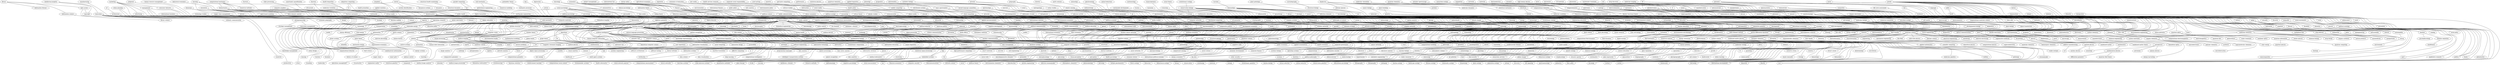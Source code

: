 graph{
"library"--"information literacy" [weight=0.014705882352941176];
"library"--"open access" [weight=0.02];
"library"--"information science" [weight=0.0029069767441860465];
"open access"--"copyright" [weight=0.02631578947368421];
"open access"--"scholarly communication" [weight=0.00819672131147541];
"information science"--"library science" [weight=0.01282051282051282];
"intellectual property"--"copyright" [weight=0.014705882352941176];
"intellectual property"--"innovation" [weight=0.019230769230769232];
"innovation"--"entrepreneurship" [weight=0.0018796992481203006];
"innovation"--"design" [weight=0.011627906976744186];
"innovation"--"economic geography" [weight=0.017241379310344827];
"innovation"--"knowledge management" [weight=0.014285714285714285];
"innovation"--"creativity" [weight=0.007352941176470588];
"innovation"--"productivity" [weight=0.03333333333333333];
"innovation"--"strategy" [weight=0.004098360655737705];
"innovation"--"technology" [weight=0.006329113924050633];
"simulation"--"agent-based modeling" [weight=0.02];
"simulation"--"optimization" [weight=0.005813953488372093];
"simulation"--"modeling" [weight=0.0014792899408284023];
"computational mechanics"--"fracture mechanics" [weight=0.010638297872340425];
"computational mechanics"--"biomechanics" [weight=0.013157894736842105];
"computational mechanics"--"solid mechanics" [weight=0.008771929824561403];
"computational mechanics"--"numerical methods" [weight=0.017857142857142856];
"fracture mechanics"--"composite materials" [weight=0.018518518518518517];
"fracture mechanics"--"fatigue" [weight=0.014705882352941176];
"biomechanics"--"sports science" [weight=0.027777777777777776];
"biomechanics"--"ergonomics" [weight=0.011111111111111112];
"biomechanics"--"mechanobiology" [weight=0.00980392156862745];
"biomechanics"--"finite element analysis" [weight=0.015625];
"biomechanics"--"rehabilitation" [weight=0.009615384615384616];
"biomechanics"--"robotics" [weight=0.00684931506849315];
"solid mechanics"--"nanomechanics" [weight=0.029411764705882353];
"performance"--"distributed systems" [weight=0.05];
"distributed systems"--"computer networks" [weight=0.0056179775280898875];
"distributed systems"--"networks" [weight=0.0037593984962406013];
"distributed systems"--"cloud computing" [weight=0.0019305019305019305];
"distributed systems"--"operating systems" [weight=0.004629629629629629];
"asset pricing"--"corporate finance" [weight=0.01020408163265306];
"political ecology"--"political economy" [weight=0.02631578947368421];
"biophysics"--"proteins" [weight=0.021739130434782608];
"biophysics"--"physical chemistry" [weight=0.007692307692307693];
"biophysics"--"biochemistry" [weight=0.001937984496124031];
"biophysics"--"molecular dynamics" [weight=0.010416666666666666];
"biophysics"--"polymer physics" [weight=0.014285714285714285];
"biophysics"--"statistical mechanics" [weight=0.014285714285714285];
"biophysics"--"soft matter" [weight=0.007142857142857143];
"social psychology"--"quantitative methods" [weight=0.045454545454545456];
"social psychology"--"psychology" [weight=0.011627906976744186];
"social psychology"--"social neuroscience" [weight=0.014285714285714285];
"social psychology"--"social cognition" [weight=0.01];
"social psychology"--"political psychology" [weight=0.011111111111111112];
"social psychology"--"health psychology" [weight=0.013888888888888888];
"social psychology"--"personality" [weight=0.016129032258064516];
"wastewater treatment"--"environmental engineering" [weight=0.010869565217391304];
"wastewater treatment"--"water" [weight=0.007142857142857143];
"control"--"system identification" [weight=0.013513513513513514];
"control"--"dynamics" [weight=0.004];
"control"--"robotics" [weight=0.0013774104683195593];
"control"--"dynamical systems" [weight=0.007575757575757576];
"optoelectronics"--"photonics" [weight=0.005376344086021506];
"optoelectronics"--"semiconductor devices" [weight=0.025];
"optoelectronics"--"devices" [weight=0.03571428571428571];
"environmental"--"resource economics" [weight=0.007142857142857143];
"resource economics"--"environmental economics" [weight=0.01282051282051282];
"psychology"--"cognitive neuroscience" [weight=0.005];
"psychology"--"neuroscience" [weight=0.00205761316872428];
"psychology"--"education" [weight=0.007042253521126761];
"social cognition"--"developmental psychology" [weight=0.022727272727272728];
"political psychology"--"public opinion" [weight=0.009433962264150943];
"personality"--"assessment" [weight=0.02631578947368421];
"quantum chemistry"--"density functional theory" [weight=0.019230769230769232];
"quantum chemistry"--"computational chemistry" [weight=0.006944444444444444];
"density functional theory"--"computational materials science" [weight=0.023809523809523808];
"computational chemistry"--"physical chemistry" [weight=0.007936507936507936];
"computational chemistry"--"theoretical chemistry" [weight=0.004464285714285714];
"computational chemistry"--"molecular modeling" [weight=0.008928571428571428];
"evolutionary ecology"--"conservation biology" [weight=0.013157894736842105];
"conservation biology"--"ecology" [weight=0.0010416666666666667];
"conservation biology"--"disease ecology" [weight=0.013888888888888888];
"conservation biology"--"community ecology" [weight=0.007462686567164179];
"conservation biology"--"herpetology" [weight=0.006944444444444444];
"conservation biology"--"plant ecology" [weight=0.013513513513513514];
"conservation biology"--"population ecology" [weight=0.00847457627118644];
"conservation biology"--"marine ecology" [weight=0.007936507936507936];
"conservation biology"--"landscape ecology" [weight=0.0056179775280898875];
"autism"--"neuroscience" [weight=0.010869565217391304];
"neuroscience"--"ophthalmology" [weight=0.029411764705882353];
"neuroscience"--"sleep" [weight=0.00980392156862745];
"neuroscience"--"physiology" [weight=0.0058823529411764705];
"neuroscience"--"electrophysiology" [weight=0.006944444444444444];
"neuroscience"--"gene therapy" [weight=0.020833333333333332];
"neuroscience"--"neurology" [weight=0.004629629629629629];
"neuroscience"--"epilepsy" [weight=0.007352941176470588];
"neuroscience"--"psychiatry" [weight=0.0037313432835820895];
"neuroscience"--"neurodegenerative diseases" [weight=0.011363636363636364];
"neuroscience"--"parkinson s disease" [weight=0.013888888888888888];
"neuroscience"--"plasticity" [weight=0.025];
"neuroscience"--"neurophysiology" [weight=0.007692307692307693];
"neuroscience"--"machine learning" [weight=0.0035211267605633804];
"neuroscience"--"vision" [weight=0.006097560975609756];
"neuroscience"--"cognition" [weight=0.006493506493506494];
"neuroscience"--"neurosurgery" [weight=0.007462686567164179];
"neuroscience"--"neurobiology" [weight=0.008771929824561403];
"neuroscience"--"fmri" [weight=0.0078125];
"neuroscience"--"stress" [weight=0.013888888888888888];
"neuroscience"--"pharmacology" [weight=0.0037313432835820895];
"neuroscience"--"addiction" [weight=0.007692307692307693];
"neuroscience"--"motor control" [weight=0.007042253521126761];
"neuroscience"--"ion channels" [weight=0.011904761904761904];
"neuroscience"--"alzheimer s disease" [weight=0.008064516129032258];
"neuroscience"--"neurodegeneration" [weight=0.008620689655172414];
"neuroscience"--"neuroimaging" [weight=0.0034965034965034965];
"neuroscience"--"pain" [weight=0.007246376811594203];
"neuroscience"--"biomedical engineering" [weight=0.006944444444444444];
"aerosols"--"atmospheric chemistry" [weight=0.012195121951219513];
"aerosols"--"cloud" [weight=0.015151515151515152];
"cloud"--"climate" [weight=0.018518518518518517];
"computer graphics"--"visualization" [weight=0.004901960784313725];
"computer graphics"--"virtual reality" [weight=0.006329113924050633];
"computer graphics"--"computer vision" [weight=0.001358695652173913];
"molecular evolution"--"bioinformatics" [weight=0.006172839506172839];
"bioinformatics"--"biostatistics" [weight=0.003472222222222222];
"bioinformatics"--"comparative genomics" [weight=0.0078125];
"bioinformatics"--"statistical genetics" [weight=0.00847457627118644];
"bioinformatics"--"systems biology" [weight=0.0013812154696132596];
"bioinformatics"--"metagenomics" [weight=0.004545454545454545];
"bioinformatics"--"genomics" [weight=0.0006188118811881188];
"bioinformatics"--"machine learning" [weight=0.0008130081300813008];
"bioinformatics"--"computational biology" [weight=0.0005543237250554324];
"bioinformatics"--"proteomics" [weight=0.004273504273504274];
"bioinformatics"--"cancer genomics" [weight=0.007042253521126761];
"bioinformatics"--"protein structure" [weight=0.025];
"sedimentology"--"geology" [weight=0.007142857142857143];
"pragmatics"--"semantics" [weight=0.00510204081632653];
"ecotoxicology"--"ecology" [weight=0.014285714285714285];
"ecology"--"botany" [weight=0.011363636363636364];
"ecology"--"environmental science" [weight=0.008771929824561403];
"ecology"--"biodiversity" [weight=0.0033333333333333335];
"ecology"--"conservation" [weight=0.0020833333333333333];
"ecology"--"biology" [weight=0.005263157894736842];
"ecology"--"ecosystem services" [weight=0.015625];
"ecology"--"ornithology" [weight=0.005376344086021506];
"ecology"--"global change" [weight=0.011111111111111112];
"ecology"--"limnology" [weight=0.013513513513513514];
"ecology"--"evolutionary biology" [weight=0.003125];
"ecology"--"behaviour" [weight=0.011363636363636364];
"ecology"--"ecophysiology" [weight=0.013157894736842105];
"ecology"--"entomology" [weight=0.0043859649122807015];
"ecology"--"zoology" [weight=0.007462686567164179];
"ecology"--"invasive species" [weight=0.012195121951219513];
"ecology"--"marine biology" [weight=0.004761904761904762];
"ecology"--"evolution" [weight=0.0008130081300813008];
"ecology"--"fisheries" [weight=0.007352941176470588];
"ecology"--"biogeography" [weight=0.004545454545454545];
"ecology"--"climate change" [weight=0.003703703703703704];
"archaeology"--"anthropology" [weight=0.005494505494505495];
"applied statistics"--"machine learning" [weight=0.020833333333333332];
"machine learning"--"ai" [weight=0.01020408163265306];
"machine learning"--"data visualization" [weight=0.016666666666666666];
"machine learning"--"biomedical informatics" [weight=0.008620689655172414];
"machine learning"--"digital signal processing" [weight=0.014705882352941176];
"machine learning"--"algorithms" [weight=0.004];
"machine learning"--"text mining" [weight=0.004310344827586207];
"machine learning"--"medical image analysis" [weight=0.0043859649122807015];
"machine learning"--"affective computing" [weight=0.010638297872340425];
"machine learning"--"healthcare" [weight=0.027777777777777776];
"machine learning"--"medical image processing" [weight=0.013888888888888888];
"machine learning"--"network analysis" [weight=0.027777777777777776];
"machine learning"--"computer vision" [weight=0.00022831050228310502];
"machine learning"--"data science" [weight=0.002551020408163265];
"machine learning"--"recommender systems" [weight=0.004672897196261682];
"machine learning"--"statistics" [weight=0.0012987012987012987];
"machine learning"--"reinforcement learning" [weight=0.004273504273504274];
"machine learning"--"optimization" [weight=0.001388888888888889];
"machine learning"--"speech" [weight=0.011904761904761904];
"machine learning"--"speech recognition" [weight=0.00625];
"machine learning"--"computational neuroscience" [weight=0.003676470588235294];
"machine learning"--"statistical signal processing" [weight=0.008064516129032258];
"machine learning"--"big data" [weight=0.0022522522522522522];
"machine learning"--"data analysis" [weight=0.007575757575757576];
"machine learning"--"deep learning" [weight=0.001440922190201729];
"machine learning"--"pattern recognition" [weight=0.0007062146892655367];
"machine learning"--"crowdsourcing" [weight=0.016129032258064516];
"machine learning"--"speech processing" [weight=0.01020408163265306];
"machine learning"--"computational intelligence" [weight=0.00684931506849315];
"machine learning"--"bayesian statistics" [weight=0.006756756756756757];
"machine learning"--"time series analysis" [weight=0.016129032258064516];
"machine learning"--"signal processing" [weight=0.001037344398340249];
"machine learning"--"intelligent transportation systems" [weight=0.021739130434782608];
"machine learning"--"computational social science" [weight=0.010416666666666666];
"machine learning"--"nlp" [weight=0.00684931506849315];
"machine learning"--"information retrieval" [weight=0.0017985611510791368];
"machine learning"--"data analytics" [weight=0.01020408163265306];
"machine learning"--"data mining" [weight=0.0003952569169960474];
"machine learning"--"natural language processing" [weight=0.000708215297450425];
"machine learning"--"neural networks" [weight=0.0029069767441860465];
"machine learning"--"artificial intelligence" [weight=0.0003056234718826406];
"epistemology"--"metaphysics" [weight=0.008771929824561403];
"epistemology"--"philosophy of mind" [weight=0.00980392156862745];
"metaphysics"--"philosophy of science" [weight=0.012195121951219513];
"philosophy of mind"--"cognitive science" [weight=0.011111111111111112];
"vaccines"--"immunology" [weight=0.00625];
"immunology"--"cancer" [weight=0.0030864197530864196];
"immunology"--"pathology" [weight=0.017241379310344827];
"immunology"--"inflammation" [weight=0.006024096385542169];
"immunology"--"gastroenterology" [weight=0.027777777777777776];
"immunology"--"infectious diseases" [weight=0.0036496350364963502];
"immunology"--"virology" [weight=0.0022123893805309734];
"immunology"--"parasitology" [weight=0.008620689655172414];
"immunology"--"microbiology" [weight=0.0020491803278688526];
"immunology"--"oncology" [weight=0.008333333333333333];
"immunology"--"allergy" [weight=0.006944444444444444];
"trauma"--"surgery" [weight=0.023809523809523808];
"public policy"--"public administration" [weight=0.0058823529411764705];
"public policy"--"political science" [weight=0.009259259259259259];
"public administration"--"governance" [weight=0.021739130434782608];
"political science"--"comparative politics" [weight=0.00684931506849315];
"political science"--"international relations" [weight=0.004347826086956522];
"artificial intelligence"--"computer science" [weight=0.003289473684210526];
"artificial intelligence"--"multi-agent systems" [weight=0.0033333333333333335];
"artificial intelligence"--"semantic web" [weight=0.0037593984962406013];
"artificial intelligence"--"cognitive science" [weight=0.003424657534246575];
"artificial intelligence"--"human-computer interaction" [weight=0.0078125];
"artificial intelligence"--"planning" [weight=0.007462686567164179];
"artificial intelligence"--"evolutionary computation" [weight=0.004132231404958678];
"artificial intelligence"--"logic" [weight=0.007936507936507936];
"artificial intelligence"--"games" [weight=0.016666666666666666];
"artificial intelligence"--"knowledge representation" [weight=0.003816793893129771];
"economics"--"industrial organization" [weight=0.007575757575757576];
"economics"--"social science" [weight=0.025];
"economics"--"econometrics" [weight=0.004761904761904762];
"economics"--"finance" [weight=0.002702702702702703];
"economics"--"economic history" [weight=0.017857142857142856];
"economics"--"law" [weight=0.002577319587628866];
"industrial organization"--"applied microeconomics" [weight=0.011111111111111112];
"industrial organization"--"international trade" [weight=0.011363636363636364];
"econometrics"--"time series" [weight=0.015625];
"econometrics"--"statistics" [weight=0.006944444444444444];
"finance"--"risk management" [weight=0.018518518518518517];
"finance"--"banking" [weight=0.007142857142857143];
"finance"--"macroeconomics" [weight=0.01];
"finance"--"accounting" [weight=0.006024096385542169];
"public opinion"--"political communication" [weight=0.00909090909090909];
"public opinion"--"american politics" [weight=0.013157894736842105];
"public opinion"--"political behavior" [weight=0.00980392156862745];
"political communication"--"science communication" [weight=0.045454545454545456];
"political communication"--"media effects" [weight=0.020833333333333332];
"political communication"--"journalism" [weight=0.010416666666666666];
"cancer biology"--"signal transduction" [weight=0.014285714285714285];
"cancer biology"--"molecular biology" [weight=0.0048543689320388345];
"hydrogeology"--"hydrology" [weight=0.010416666666666666];
"international finance"--"macroeconomics" [weight=0.006944444444444444];
"macroeconomics"--"international economics" [weight=0.007042253521126761];
"macroeconomics"--"labor economics" [weight=0.008928571428571428];
"macroeconomics"--"financial economics" [weight=0.011111111111111112];
"assessment"--"evaluation" [weight=0.021739130434782608];
"assessment"--"medical education" [weight=0.025];
"medical education"--"emergency medicine" [weight=0.023809523809523808];
"forestry"--"remote sensing" [weight=0.01282051282051282];
"remote sensing"--"gis" [weight=0.0013157894736842105];
"remote sensing"--"glaciology" [weight=0.01282051282051282];
"remote sensing"--"hydrology" [weight=0.00390625];
"power electronics"--"renewable energy" [weight=0.003125];
"gender"--"inequality" [weight=0.009615384615384616];
"gender"--"social movements" [weight=0.014705882352941176];
"gender"--"qualitative research" [weight=0.038461538461538464];
"gender"--"international development" [weight=0.038461538461538464];
"gender"--"family" [weight=0.008333333333333333];
"gender"--"migration" [weight=0.005747126436781609];
"gender"--"politics" [weight=0.008333333333333333];
"gender"--"identity" [weight=0.0125];
"gender"--"globalization" [weight=0.018518518518518517];
"gender"--"race" [weight=0.0040650406504065045];
"gender"--"culture" [weight=0.00909090909090909];
"gender"--"work" [weight=0.008928571428571428];
"gender"--"youth" [weight=0.017857142857142856];
"gender"--"sexuality" [weight=0.0022624434389140274];
"gender"--"education" [weight=0.007246376811594203];
"gender"--"diversity" [weight=0.019230769230769232];
"polymers"--"membranes" [weight=0.016666666666666666];
"polymers"--"composites" [weight=0.007246376811594203];
"polymers"--"biomaterials" [weight=0.004273504273504274];
"polymers"--"rheology" [weight=0.013157894736842105];
"polymers"--"nanocomposites" [weight=0.010416666666666666];
"composites"--"rhetoric" [weight=0.008620689655172414];
"biomaterials"--"self-assembly" [weight=0.015151515151515152];
"biomaterials"--"tissue engineering" [weight=0.0008771929824561404];
"biomaterials"--"bioengineering" [weight=0.007246376811594203];
"biomaterials"--"drug delivery" [weight=0.0016556291390728477];
"supply chain management"--"logistics" [weight=0.005681818181818182];
"supply chain management"--"operations research" [weight=0.008928571428571428];
"supply chain management"--"operations management" [weight=0.003875968992248062];
"sustainable development"--"climate change" [weight=0.020833333333333332];
"climate change"--"hydrology" [weight=0.004310344827586207];
"climate change"--"food security" [weight=0.02];
"climate change"--"forest ecology" [weight=0.013157894736842105];
"climate change"--"adaptation" [weight=0.008333333333333333];
"climate change"--"air pollution" [weight=0.01282051282051282];
"climate change"--"agriculture" [weight=0.011363636363636364];
"inequality"--"poverty" [weight=0.007142857142857143];
"poverty"--"social policy" [weight=0.015625];
"corrosion"--"coatings" [weight=0.013513513513513514];
"corrosion"--"electrochemistry" [weight=0.004629629629629629];
"coatings"--"tribology" [weight=0.02631578947368421];
"electrochemistry"--"catalysis" [weight=0.005747126436781609];
"electrochemistry"--"materials science" [weight=0.004807692307692308];
"electrochemistry"--"electrocatalysis" [weight=0.008771929824561403];
"electrochemistry"--"energy storage" [weight=0.00625];
"electrochemistry"--"nanomaterials" [weight=0.0049504950495049506];
"electrochemistry"--"fuel cells" [weight=0.0047169811320754715];
"social movements"--"political sociology" [weight=0.013157894736842105];
"developmental psychology"--"cognitive development" [weight=0.023809523809523808];
"probability theory"--"stochastic processes" [weight=0.02];
"stochastic processes"--"probability" [weight=0.013513513513513514];
"multimedia"--"computer vision" [weight=0.0038461538461538464];
"computer vision"--"robotics" [weight=0.0008680555555555555];
"computer vision"--"image processing" [weight=0.0005636978579481398];
"computer vision"--"augmented reality" [weight=0.006578947368421052];
"computer vision"--"imaging" [weight=0.006944444444444444];
"computer vision"--"medical imaging" [weight=0.003246753246753247];
"computer vision"--"image analysis" [weight=0.007462686567164179];
"music"--"language" [weight=0.03125];
"language"--"cognition" [weight=0.010869565217391304];
"language"--"literacy" [weight=0.0125];
"history"--"politics" [weight=0.01282051282051282];
"urban planning"--"housing" [weight=0.021739130434782608];
"urban planning"--"urban design" [weight=0.012195121951219513];
"computer science"--"software engineering" [weight=0.004807692307692308];
"computer science"--"information technology" [weight=0.038461538461538464];
"computer science"--"informatics" [weight=0.041666666666666664];
"software engineering"--"formal methods" [weight=0.004672897196261682];
"software engineering"--"software architecture" [weight=0.006329113924050633];
"software engineering"--"software testing" [weight=0.005376344086021506];
"software engineering"--"information systems" [weight=0.011904761904761904];
"software engineering"--"systems engineering" [weight=0.038461538461538464];
"software engineering"--"programming languages" [weight=0.003289473684210526];
"health promotion"--"public health" [weight=0.010416666666666666];
"public health"--"dentistry" [weight=0.038461538461538464];
"public health"--"epidemiology" [weight=0.001953125];
"pervasive computing"--"mobile computing" [weight=0.015625];
"mobile computing"--"wireless networks" [weight=0.006024096385542169];
"high energy physics"--"particle physics" [weight=0.016129032258064516];
"particle physics"--"nuclear physics" [weight=0.010869565217391304];
"particle physics"--"cosmology" [weight=0.009433962264150943];
"magnetism"--"spintronics" [weight=0.005154639175257732];
"magnetism"--"condensed matter physics" [weight=0.00625];
"cognitive neuroscience"--"memory" [weight=0.0045871559633027525];
"cognitive neuroscience"--"cognitive psychology" [weight=0.0058823529411764705];
"cognitive neuroscience"--"neuropsychology" [weight=0.00819672131147541];
"cognitive neuroscience"--"attention" [weight=0.005813953488372093];
"cognitive neuroscience"--"visual perception" [weight=0.016129032258064516];
"education"--"ict" [weight=0.021739130434782608];
"education"--"sociology" [weight=0.007936507936507936];
"education"--"child development" [weight=0.03333333333333333];
"education"--"social justice" [weight=0.041666666666666664];
"education"--"technology" [weight=0.006578947368421052];
"education"--"educational technology" [weight=0.016129032258064516];
"education"--"pedagogy" [weight=0.021739130434782608];
"education"--"teacher education" [weight=0.020833333333333332];
"social theory"--"sociology" [weight=0.015625];
"sociology"--"anthropology" [weight=0.014285714285714285];
"sociology"--"demography" [weight=0.008620689655172414];
"sociology"--"criminology" [weight=0.007352941176470588];
"biostatistics"--"epidemiology" [weight=0.002173913043478261];
"biostatistics"--"clinical trials" [weight=0.008064516129032258];
"biostatistics"--"meta-analysis" [weight=0.029411764705882353];
"epidemiology"--"nutrition" [weight=0.00641025641025641];
"epidemiology"--"mathematical modeling" [weight=0.018518518518518517];
"epidemiology"--"hiv" [weight=0.006329113924050633];
"epidemiology"--"global health" [weight=0.010869565217391304];
"epidemiology"--"environmental health" [weight=0.011904761904761904];
"surgery"--"medicine" [weight=0.020833333333333332];
"logistics"--"transportation" [weight=0.00847457627118644];
"logistics"--"supply chain" [weight=0.010416666666666666];
"transportation"--"mobile" [weight=0.02];
"regulation"--"governance" [weight=0.027777777777777776];
"manufacturing"--"design" [weight=0.014285714285714285];
"climate"--"meteorology" [weight=0.013157894736842105];
"climate"--"hydrology" [weight=0.011111111111111112];
"climate"--"physical oceanography" [weight=0.027777777777777776];
"meteorology"--"atmospheric science" [weight=0.013157894736842105];
"hydrology"--"ecohydrology" [weight=0.008771929824561403];
"hydrology"--"water resources" [weight=0.002976190476190476];
"hydrology"--"geomorphology" [weight=0.005813953488372093];
"hydrology"--"water quality" [weight=0.01020408163265306];
"anthropology"--"ethnography" [weight=0.045454545454545456];
"storage"--"energy conversion" [weight=0.007575757575757576];
"mems"--"microfabrication" [weight=0.011363636363636364];
"mems"--"microfluidics" [weight=0.004807692307692308];
"mems"--"nanotechnology" [weight=0.006097560975609756];
"mems"--"sensors" [weight=0.004807692307692308];
"mems"--"energy harvesting" [weight=0.0125];
"catalysis"--"organic chemistry" [weight=0.008620689655172414];
"catalysis"--"ionic liquids" [weight=0.03125];
"catalysis"--"adsorption" [weight=0.016129032258064516];
"catalysis"--"energy" [weight=0.007352941176470588];
"catalysis"--"organometallic chemistry" [weight=0.007936507936507936];
"catalysis"--"surface science" [weight=0.007246376811594203];
"catalysis"--"inorganic chemistry" [weight=0.009615384615384616];
"criminology"--"violence" [weight=0.021739130434782608];
"plant breeding"--"genetics" [weight=0.005494505494505495];
"genetics"--"genomics" [weight=0.0009784735812133072];
"genetics"--"developmental biology" [weight=0.0045045045045045045];
"genetics"--"epigenetics" [weight=0.00390625];
"genetics"--"molecular biology" [weight=0.0015060240963855422];
"genetics"--"plant biology" [weight=0.010869565217391304];
"entrepreneurship"--"strategic management" [weight=0.008771929824561403];
"entrepreneurship"--"innovation management" [weight=0.021739130434782608];
"developmental biology"--"stem cell biology" [weight=0.012195121951219513];
"nanotechnology"--"surface chemistry" [weight=0.020833333333333332];
"nanotechnology"--"solar cells" [weight=0.00909090909090909];
"nanotechnology"--"nanoscience" [weight=0.0045045045045045045];
"nanotechnology"--"biosensors" [weight=0.006329113924050633];
"nanotechnology"--"drug delivery" [weight=0.0035460992907801418];
"nanotechnology"--"materials science" [weight=0.0016501650165016502];
"nanotechnology"--"electronics" [weight=0.019230769230769232];
"nanotechnology"--"semiconductors" [weight=0.007692307692307693];
"nanotechnology"--"graphene" [weight=0.005376344086021506];
"nanomaterials"--"photocatalysis" [weight=0.010416666666666666];
"nanomaterials"--"energy conversion" [weight=0.014705882352941176];
"behavioral neuroscience"--"addiction" [weight=0.022727272727272728];
"addiction"--"alcohol" [weight=0.015151515151515152];
"art"--"architecture" [weight=0.03571428571428571];
"architecture"--"urban" [weight=0.014705882352941176];
"architecture"--"design" [weight=0.008928571428571428];
"architecture"--"urban design" [weight=0.007692307692307693];
"cfd"--"multiphase flow" [weight=0.008620689655172414];
"cfd"--"combustion" [weight=0.008333333333333333];
"cfd"--"heat transfer" [weight=0.005952380952380952];
"2d materials"--"graphene" [weight=0.005376344086021506];
"graphene"--"nanoelectronics" [weight=0.014705882352941176];
"graphene"--"carbon nanotubes" [weight=0.0045045045045045045];
"plasmonics"--"photonics" [weight=0.004098360655737705];
"plasmonics"--"nanophotonics" [weight=0.001851851851851852];
"plasmonics"--"metamaterials" [weight=0.002304147465437788];
"plasmonics"--"nanofabrication" [weight=0.011363636363636364];
"political economy"--"economic development" [weight=0.022727272727272728];
"political economy"--"development economics" [weight=0.007042253521126761];
"political economy"--"comparative politics" [weight=0.00641025641025641];
"operations research"--"optimization" [weight=0.0030864197530864196];
"operations research"--"scheduling" [weight=0.008620689655172414];
"operations research"--"combinatorial optimization" [weight=0.007936507936507936];
"child development"--"parenting" [weight=0.023809523809523808];
"cancer"--"breast cancer" [weight=0.03125];
"cancer"--"biomarkers" [weight=0.013513513513513514];
"cancer"--"cell signaling" [weight=0.02];
"cancer"--"stem cells" [weight=0.004032258064516129];
"cancer"--"microrna" [weight=0.019230769230769232];
"stem cells"--"tissue engineering" [weight=0.0029239766081871343];
"geography"--"urban studies" [weight=0.023809523809523808];
"geography"--"gis" [weight=0.006493506493506494];
"urban studies"--"human geography" [weight=0.020833333333333332];
"gis"--"spatial analysis" [weight=0.005434782608695652];
"evolution"--"development" [weight=0.005];
"evolution"--"phylogenetics" [weight=0.004761904761904762];
"evolution"--"systematics" [weight=0.00510204081632653];
"evolution"--"genomics" [weight=0.0015384615384615385];
"evolution"--"sexual selection" [weight=0.012195121951219513];
"evolution"--"population genetics" [weight=0.0036496350364963502];
"evolution"--"speciation" [weight=0.007246376811594203];
"evolution"--"symbiosis" [weight=0.0125];
"evolution"--"animal behavior" [weight=0.010416666666666666];
"evolution"--"behavior" [weight=0.006172839506172839];
"ceramics"--"materials science" [weight=0.016129032258064516];
"materials science"--"thin films" [weight=0.007042253521126761];
"materials science"--"physics" [weight=0.0021008403361344537];
"materials science"--"solid state physics" [weight=0.013513513513513514];
"materials science"--"polymer science" [weight=0.011111111111111112];
"materials science"--"electrical engineering" [weight=0.022727272727272728];
"materials science"--"metallurgy" [weight=0.008333333333333333];
"materials science"--"chemistry" [weight=0.002304147465437788];
"materials science"--"electron microscopy" [weight=0.007042253521126761];
"materials science"--"condensed matter physics" [weight=0.004166666666666667];
"materials science"--"chemical engineering" [weight=0.007462686567164179];
"materials science"--"characterization" [weight=0.025];
"materials science"--"engineering" [weight=0.0016339869281045752];
"materials science"--"mechanical engineering" [weight=0.009615384615384616];
"geochronology"--"isotope geochemistry" [weight=0.017857142857142856];
"geochronology"--"geochemistry" [weight=0.006493506493506494];
"geochemistry"--"paleoclimate" [weight=0.012195121951219513];
"geochemistry"--"petrology" [weight=0.003105590062111801];
"geochemistry"--"geology" [weight=0.002336448598130841];
"geochemistry"--"volcanology" [weight=0.00625];
"geochemistry"--"mineralogy" [weight=0.0056179775280898875];
"control theory"--"robotics" [weight=0.005050505050505051];
"robotics"--"haptics" [weight=0.006329113924050633];
"robotics"--"nonlinear control" [weight=0.013157894736842105];
"robotics"--"control systems" [weight=0.005813953488372093];
"robotics"--"automation" [weight=0.005154639175257732];
"robotics"--"human-robot interaction" [weight=0.006756756756756757];
"robotics"--"mechatronics" [weight=0.003355704697986577];
"applied linguistics"--"second language acquisition" [weight=0.01282051282051282];
"second language acquisition"--"psycholinguistics" [weight=0.0125];
"information"--"communication" [weight=0.020833333333333332];
"communication"--"media studies" [weight=0.020833333333333332];
"communication"--"signal processing" [weight=0.003289473684210526];
"communication"--"media" [weight=0.004672897196261682];
"development"--"africa" [weight=0.020833333333333332];
"development"--"growth" [weight=0.009259259259259259];
"learning"--"teaching" [weight=0.0034965034965034965];
"learning"--"higher education" [weight=0.013888888888888888];
"learning"--"memory" [weight=0.001838235294117647];
"higher education"--"education policy" [weight=0.025];
"attention"--"perception" [weight=0.006024096385542169];
"clinical psychology"--"anxiety" [weight=0.023809523809523808];
"environmental science"--"soil science" [weight=0.015151515151515152];
"motivation"--"emotion" [weight=0.007575757575757576];
"bioenergy"--"biomass" [weight=0.010416666666666666];
"bioenergy"--"biofuels" [weight=0.011363636363636364];
"biofuels"--"renewable energy" [weight=0.016666666666666666];
"depression"--"anxiety" [weight=0.005813953488372093];
"depression"--"stress" [weight=0.018518518518518517];
"photonics"--"optical communications" [weight=0.00819672131147541];
"photonics"--"optics" [weight=0.0018726591760299626];
"optics"--"physics" [weight=0.003289473684210526];
"optics"--"microscopy" [weight=0.011111111111111112];
"optics"--"biophotonics" [weight=0.015151515151515152];
"optics"--"lasers" [weight=0.004807692307692308];
"risk"--"resilience" [weight=0.016666666666666666];
"resilience"--"sustainability" [weight=0.021739130434782608];
"combustion"--"energy" [weight=0.007352941176470588];
"data mining"--"clustering" [weight=0.016129032258064516];
"data mining"--"social network analysis" [weight=0.004424778761061947];
"data mining"--"database systems" [weight=0.017857142857142856];
"data mining"--"social networks" [weight=0.0043859649122807015];
"data mining"--"databases" [weight=0.0030120481927710845];
"data mining"--"medical informatics" [weight=0.014285714285714285];
"data mining"--"health informatics" [weight=0.011627906976744186];
"molecular"--"cell biology" [weight=0.008064516129032258];
"cell biology"--"biochemistry" [weight=0.0019011406844106464];
"formal methods"--"verification" [weight=0.00980392156862745];
"biology"--"medicine" [weight=0.01020408163265306];
"limnology"--"aquatic ecology" [weight=0.012195121951219513];
"evolutionary biology"--"behavioral ecology" [weight=0.011627906976744186];
"evolutionary biology"--"behavioural ecology" [weight=0.008620689655172414];
"entomology"--"chemical ecology" [weight=0.02];
"fisheries"--"aquaculture" [weight=0.017241379310344827];
"organizations"--"work" [weight=0.017857142857142856];
"sports science"--"exercise physiology" [weight=0.023809523809523808];
"algebraic geometry"--"number theory" [weight=0.015625];
"ultrasound"--"medical imaging" [weight=0.016666666666666666];
"medical imaging"--"magnetic resonance imaging" [weight=0.016129032258064516];
"medical imaging"--"medical physics" [weight=0.014705882352941176];
"medical imaging"--"mri" [weight=0.00847457627118644];
"exercise"--"physical activity" [weight=0.013157894736842105];
"physical activity"--"obesity" [weight=0.009615384615384616];
"marketing"--"branding" [weight=0.010869565217391304];
"marketing"--"advertising" [weight=0.00909090909090909];
"marketing"--"consumer behavior" [weight=0.003676470588235294];
"marketing"--"tourism" [weight=0.013157894736842105];
"marketing"--"management" [weight=0.00909090909090909];
"consumer behavior"--"decision making" [weight=0.00909090909090909];
"management"--"organizational behavior" [weight=0.012195121951219513];
"management"--"strategy" [weight=0.00819672131147541];
"management"--"business" [weight=0.011111111111111112];
"management"--"leadership" [weight=0.012195121951219513];
"infectious diseases"--"pediatrics" [weight=0.023809523809523808];
"safety"--"health" [weight=0.020833333333333332];
"health"--"sport" [weight=0.020833333333333332];
"health"--"well-being" [weight=0.015151515151515152];
"health"--"aging" [weight=0.006756756756756757];
"cultural studies"--"critical theory" [weight=0.03125];
"cultural studies"--"media studies" [weight=0.013888888888888888];
"cultural studies"--"gender studies" [weight=0.02];
"ecosystem ecology"--"biogeochemistry" [weight=0.006172839506172839];
"biogeochemistry"--"stable isotopes" [weight=0.016666666666666666];
"biogeochemistry"--"oceanography" [weight=0.010869565217391304];
"biogeochemistry"--"carbon" [weight=0.038461538461538464];
"biogeochemistry"--"microbial ecology" [weight=0.00641025641025641];
"compilers"--"computer architecture" [weight=0.005376344086021506];
"compilers"--"programming languages" [weight=0.005434782608695652];
"computer architecture"--"high performance computing" [weight=0.0078125];
"computer architecture"--"vlsi" [weight=0.010869565217391304];
"computer architecture"--"embedded systems" [weight=0.005319148936170213];
"corporate social responsibility"--"corporate governance" [weight=0.017241379310344827];
"computer networks"--"wireless networks" [weight=0.0078125];
"computer networks"--"network security" [weight=0.011627906976744186];
"networks"--"complex systems" [weight=0.008333333333333333];
"networks"--"security" [weight=0.002824858757062147];
"networks"--"systems" [weight=0.004672897196261682];
"networks"--"telecommunications" [weight=0.02];
"networks"--"wireless" [weight=0.010638297872340425];
"cloud computing"--"distributed computing" [weight=0.006329113924050633];
"cloud computing"--"internet of things" [weight=0.0078125];
"cloud computing"--"virtualization" [weight=0.007936507936507936];
"cloud computing"--"big data" [weight=0.003816793893129771];
"transcriptomics"--"genomics" [weight=0.00684931506849315];
"genomics"--"human genetics" [weight=0.0078125];
"genomics"--"gene regulation" [weight=0.009433962264150943];
"genomics"--"gene expression" [weight=0.017241379310344827];
"genomics"--"evolutionary genetics" [weight=0.013513513513513514];
"neurology"--"stroke" [weight=0.010869565217391304];
"aerodynamics"--"fluid mechanics" [weight=0.00980392156862745];
"inflammation"--"oxidative stress" [weight=0.02631578947368421];
"inflammation"--"innate immunity" [weight=0.015151515151515152];
"parasitology"--"malaria" [weight=0.021739130434782608];
"microbiology"--"microbiome" [weight=0.013513513513513514];
"microbiology"--"molecular genetics" [weight=0.019230769230769232];
"microbiology"--"food safety" [weight=0.018518518518518517];
"microbiology"--"microbial ecology" [weight=0.005747126436781609];
"microbiology"--"biotechnology" [weight=0.003703703703703704];
"microbiology"--"biofilms" [weight=0.015151515151515152];
"microbiology"--"molecular biology" [weight=0.001976284584980237];
"microbiology"--"mycology" [weight=0.017241379310344827];
"oncology"--"hematology" [weight=0.004901960784313725];
"allergy"--"asthma" [weight=0.011627906976744186];
"wireless networks"--"sensor networks" [weight=0.013513513513513514];
"epigenetics"--"transcription" [weight=0.012195121951219513];
"molecular biology"--"biochemistry" [weight=0.0010416666666666667];
"molecular biology"--"cancer research" [weight=0.018518518518518517];
"molecular biology"--"plant science" [weight=0.022727272727272728];
"molecular biology"--"plant physiology" [weight=0.021739130434782608];
"policy"--"energy" [weight=0.017857142857142856];
"metamaterials"--"antennas" [weight=0.005952380952380952];
"algorithms"--"computational geometry" [weight=0.006097560975609756];
"algorithms"--"complexity" [weight=0.010416666666666666];
"algorithms"--"theoretical computer science" [weight=0.011363636363636364];
"algorithms"--"theory" [weight=0.025];
"algorithms"--"graph theory" [weight=0.005154639175257732];
"graph theory"--"combinatorics" [weight=0.004424778761061947];
"analysis"--"partial differential equations" [weight=0.029411764705882353];
"partial differential equations"--"numerical analysis" [weight=0.00909090909090909];
"morphology"--"syntax" [weight=0.010638297872340425];
"syntax"--"semantics" [weight=0.00510204081632653];
"syntax"--"linguistics" [weight=0.005376344086021506];
"fracture"--"fatigue" [weight=0.008771929824561403];
"religion"--"politics" [weight=0.005376344086021506];
"drug discovery"--"medicinal chemistry" [weight=0.007462686567164179];
"medicinal chemistry"--"organic chemistry" [weight=0.0035714285714285713];
"medicinal chemistry"--"organic synthesis" [weight=0.006944444444444444];
"medicinal chemistry"--"natural products" [weight=0.025];
"medicinal chemistry"--"chemical biology" [weight=0.005319148936170213];
"medicinal chemistry"--"drug design" [weight=0.01];
"aging"--"disability" [weight=0.017857142857142856];
"aging"--"cognition" [weight=0.007692307692307693];
"aging"--"dementia" [weight=0.007936507936507936];
"health disparities"--"hiv" [weight=0.023809523809523808];
"hiv"--"substance use" [weight=0.016666666666666666];
"hiv"--"aids" [weight=0.002173913043478261];
"numerical simulation"--"turbulence" [weight=0.03125];
"turbulence"--"fluid dynamics" [weight=0.006097560975609756];
"turbulence"--"fluid mechanics" [weight=0.0045871559633027525];
"turbulence"--"computational fluid dynamics" [weight=0.006944444444444444];
"mitochondria"--"metabolism" [weight=0.012195121951219513];
"metabolism"--"diabetes" [weight=0.005263157894736842];
"number theory"--"combinatorics" [weight=0.0125];
"combinatorics"--"algebra" [weight=0.014285714285714285];
"biomedical engineering"--"medical devices" [weight=0.017241379310344827];
"biomedical imaging"--"image processing" [weight=0.019230769230769232];
"image processing"--"signal" [weight=0.00510204081632653];
"image processing"--"inverse problems" [weight=0.015151515151515152];
"cognition"--"emotion" [weight=0.008333333333333333];
"literacy"--"reading" [weight=0.016129032258064516];
"physics"--"mathematics" [weight=0.005681818181818182];
"physics"--"condensed matter theory" [weight=0.019230769230769232];
"physics"--"astrophysics" [weight=0.00510204081632653];
"physics"--"condensed matter" [weight=0.016666666666666666];
"mathematics"--"mathematical physics" [weight=0.019230769230769232];
"astrophysics"--"plasma physics" [weight=0.016666666666666666];
"astrophysics"--"cosmology" [weight=0.0027472527472527475];
"astrophysics"--"astronomy" [weight=0.002145922746781116];
"microbial ecology"--"environmental microbiology" [weight=0.006578947368421052];
"optimization"--"reliability" [weight=0.014705882352941176];
"optimization"--"energy systems" [weight=0.023809523809523808];
"optimization"--"optimal control" [weight=0.013157894736842105];
"optimization"--"power systems" [weight=0.008333333333333333];
"optimization"--"game theory" [weight=0.006493506493506494];
"agricultural economics"--"environmental economics" [weight=0.013513513513513514];
"environmental economics"--"development economics" [weight=0.013157894736842105];
"environmental economics"--"energy economics" [weight=0.008064516129032258];
"nutrition"--"obesity" [weight=0.0045871559633027525];
"mathematics education"--"teacher education" [weight=0.018518518518518517];
"teacher education"--"science education" [weight=0.017857142857142856];
"statistical physics"--"complex systems" [weight=0.006329113924050633];
"new media"--"social media" [weight=0.017857142857142856];
"social media"--"social networks" [weight=0.011904761904761904];
"social media"--"internet" [weight=0.03125];
"social media"--"digital media" [weight=0.020833333333333332];
"micro"--"nanofluidics" [weight=0.017241379310344827];
"nanofluidics"--"microfluidics" [weight=0.007692307692307693];
"time series"--"forecasting" [weight=0.027777777777777776];
"health communication"--"media effects" [weight=0.018518518518518517];
"analytical chemistry"--"mass spectrometry" [weight=0.004901960784313725];
"analytical chemistry"--"environmental chemistry" [weight=0.010416666666666666];
"ubiquitous computing"--"human-computer interaction" [weight=0.005813953488372093];
"ubiquitous computing"--"hci" [weight=0.011627906976744186];
"human-computer interaction"--"interaction design" [weight=0.00819672131147541];
"human-computer interaction"--"accessibility" [weight=0.017857142857142856];
"human-computer interaction"--"information visualization" [weight=0.006493506493506494];
"human-computer interaction"--"user experience" [weight=0.013157894736842105];
"human-computer interaction"--"social computing" [weight=0.008064516129032258];
"earth sciences"--"geology" [weight=0.006756756756756757];
"geology"--"tectonics" [weight=0.004273504273504274];
"geology"--"geomorphology" [weight=0.011627906976744186];
"geology"--"paleontology" [weight=0.01020408163265306];
"geology"--"geoscience" [weight=0.022727272727272728];
"geology"--"geophysics" [weight=0.0035460992907801418];
"paleontology"--"paleoecology" [weight=0.018518518518518517];
"tectonics"--"structural geology" [weight=0.0030864197530864196];
"thermoelectrics"--"heat transfer" [weight=0.027777777777777776];
"heat transfer"--"thermodynamics" [weight=0.008064516129032258];
"heat transfer"--"fluid mechanics" [weight=0.0036231884057971015];
"nanophotonics"--"silicon photonics" [weight=0.020833333333333332];
"nanophotonics"--"quantum optics" [weight=0.00641025641025641];
"quantum optics"--"quantum information" [weight=0.002380952380952381];
"quantum optics"--"atomic physics" [weight=0.00847457627118644];
"quantum optics"--"nonlinear optics" [weight=0.006172839506172839];
"nanoelectronics"--"microelectronics" [weight=0.03571428571428571];
"paleoclimate"--"paleoceanography" [weight=0.00909090909090909];
"paleoceanography"--"paleoclimatology" [weight=0.008620689655172414];
"project management"--"risk management" [weight=0.025];
"international relations"--"china" [weight=0.027777777777777776];
"international relations"--"human rights" [weight=0.013157894736842105];
"international relations"--"conflict" [weight=0.025];
"international relations"--"international political economy" [weight=0.008771929824561403];
"health services research"--"health policy" [weight=0.011627906976744186];
"health policy"--"health economics" [weight=0.005813953488372093];
"seismology"--"geophysics" [weight=0.002631578947368421];
"geophysics"--"geodynamics" [weight=0.0078125];
"geophysics"--"planetary science" [weight=0.012195121951219513];
"plant pathology"--"mycology" [weight=0.013513513513513514];
"molecular simulation"--"statistical mechanics" [weight=0.017857142857142856];
"digital humanities"--"digital libraries" [weight=0.03333333333333333];
"digital libraries"--"information retrieval" [weight=0.019230769230769232];
"ultrafast spectroscopy"--"physical chemistry" [weight=0.021739130434782608];
"physical chemistry"--"photochemistry" [weight=0.017857142857142856];
"physical chemistry"--"spectroscopy" [weight=0.007462686567164179];
"technology studies"--"science" [weight=0.002403846153846154];
"science"--"technology" [weight=0.010416666666666666];
"eeg"--"fmri" [weight=0.008333333333333333];
"microwave"--"rf" [weight=0.00909090909090909];
"microwave"--"antennas" [weight=0.005154639175257732];
"antennas"--"electromagnetics" [weight=0.003246753246753247];
"antennas"--"computational electromagnetics" [weight=0.018518518518518517];
"psycholinguistics"--"bilingualism" [weight=0.011904761904761904];
"psycholinguistics"--"linguistics" [weight=0.008928571428571428];
"psycholinguistics"--"cognitive science" [weight=0.00847457627118644];
"linguistics"--"sociolinguistics" [weight=0.013888888888888888];
"linguistics"--"translation" [weight=0.041666666666666664];
"linguistics"--"phonetics" [weight=0.00980392156862745];
"cognitive science"--"philosophy" [weight=0.012195121951219513];
"cognitive science"--"computational modeling" [weight=0.017857142857142856];
"complex systems"--"network science" [weight=0.009259259259259259];
"complex systems"--"complex networks" [weight=0.00819672131147541];
"complex systems"--"nonlinear dynamics" [weight=0.012195121951219513];
"synthetic biology"--"systems biology" [weight=0.00267379679144385];
"synthetic biology"--"metabolic engineering" [weight=0.003787878787878788];
"synthetic biology"--"protein engineering" [weight=0.009259259259259259];
"uncertainty quantification"--"inverse problems" [weight=0.021739130434782608];
"organic chemistry"--"supramolecular chemistry" [weight=0.011904761904761904];
"organic chemistry"--"polymer chemistry" [weight=0.009259259259259259];
"organic chemistry"--"synthesis" [weight=0.021739130434782608];
"mass spectrometry"--"metabolomics" [weight=0.006097560975609756];
"mass spectrometry"--"proteomics" [weight=0.0021008403361344537];
"phylogenetics"--"phylogeography" [weight=0.012195121951219513];
"internet of things"--"wireless sensor networks" [weight=0.006329113924050633];
"condensed matter physics"--"computational physics" [weight=0.011111111111111112];
"condensed matter physics"--"superconductivity" [weight=0.005494505494505495];
"condensed matter physics"--"theoretical physics" [weight=0.010869565217391304];
"toxicology"--"risk assessment" [weight=0.03571428571428571];
"toxicology"--"pharmacology" [weight=0.00625];
"organic electronics"--"solar cells" [weight=0.019230769230769232];
"solar cells"--"quantum dots" [weight=0.016666666666666666];
"solar cells"--"photovoltaics" [weight=0.00980392156862745];
"supercapacitors"--"batteries" [weight=0.010416666666666666];
"batteries"--"fuel cells" [weight=0.005813953488372093];
"human resource management"--"organizational behavior" [weight=0.008928571428571428];
"mri"--"radiology" [weight=0.017241379310344827];
"obesity"--"diabetes" [weight=0.0023148148148148147];
"cardiovascular disease"--"diabetes" [weight=0.00909090909090909];
"diabetes"--"endocrinology" [weight=0.00847457627118644];
"diabetes"--"hypertension" [weight=0.017857142857142856];
"diabetes"--"atherosclerosis" [weight=0.03571428571428571];
"phonology"--"phonetics" [weight=0.004672897196261682];
"cryptography"--"computer security" [weight=0.009433962264150943];
"cryptography"--"security" [weight=0.0045871559633027525];
"cryptography"--"information security" [weight=0.006097560975609756];
"security"--"privacy" [weight=0.0014619883040935672];
"electrophysiology"--"cardiology" [weight=0.022727272727272728];
"cardiology"--"internal medicine" [weight=0.01282051282051282];
"sociolinguistics"--"discourse analysis" [weight=0.018518518518518517];
"crystallography"--"structural biology" [weight=0.013157894736842105];
"structural biology"--"biochemistry" [weight=0.0018315018315018315];
"structural biology"--"nmr" [weight=0.009433962264150943];
"tissue engineering"--"3d printing" [weight=0.017857142857142856];
"tissue engineering"--"regenerative medicine" [weight=0.002577319587628866];
"philosophy"--"literature" [weight=0.015625];
"philosophy"--"ethics" [weight=0.0078125];
"ethics"--"bioethics" [weight=0.01282051282051282];
"ethics"--"political philosophy" [weight=0.010869565217391304];
"mathematical physics"--"differential geometry" [weight=0.016666666666666666];
"mathematical physics"--"quantum field theory" [weight=0.019230769230769232];
"educación"--"género" [weight=0.041666666666666664];
"accounting"--"auditing" [weight=0.009259259259259259];
"auditing"--"corporate governance" [weight=0.010416666666666666];
"corporate governance"--"corporate finance" [weight=0.004629629629629629];
"biochemistry"--"enzymology" [weight=0.008333333333333333];
"political philosophy"--"political theory" [weight=0.0125];
"political philosophy"--"social" [weight=0.019230769230769232];
"taxonomy"--"systematics" [weight=0.0056179775280898875];
"game theory"--"experimental economics" [weight=0.007575757575757576];
"game theory"--"mechanism design" [weight=0.0078125];
"microfluidics"--"diagnostics" [weight=0.019230769230769232];
"sensors"--"flexible electronics" [weight=0.027777777777777776];
"sensors"--"instrumentation" [weight=0.023809523809523808];
"latin america"--"comparative politics" [weight=0.017241379310344827];
"finite element method"--"numerical analysis" [weight=0.0125];
"numerical analysis"--"applied mathematics" [weight=0.005555555555555556];
"numerical analysis"--"scientific computing" [weight=0.002890173410404624];
"semantic web"--"ontologies" [weight=0.00510204081632653];
"information theory"--"coding theory" [weight=0.004761904761904762];
"information theory"--"wireless communications" [weight=0.002857142857142857];
"emotion"--"psychophysiology" [weight=0.00980392156862745];
"emotion"--"emotion regulation" [weight=0.013513513513513514];
"emotion regulation"--"mindfulness" [weight=0.027777777777777776];
"structural health monitoring"--"structural dynamics" [weight=0.013157894736842105];
"structural dynamics"--"earthquake engineering" [weight=0.006666666666666667];
"structural dynamics"--"vibration" [weight=0.017241379310344827];
"renewable energy"--"power systems" [weight=0.005319148936170213];
"renewable energy"--"energy efficiency" [weight=0.01282051282051282];
"renewable energy"--"wind energy" [weight=0.017857142857142856];
"power systems"--"smart grid" [weight=0.0040650406504065045];
"e-learning"--"educational technology" [weight=0.013513513513513514];
"engineering education"--"science education" [weight=0.03571428571428571];
"international business"--"strategy" [weight=0.010869565217391304];
"analytics"--"big data" [weight=0.023809523809523808];
"interfaces"--"surface" [weight=0.007575757575757576];
"interfaces"--"colloids" [weight=0.015151515151515152];
"colloids"--"soft matter" [weight=0.006944444444444444];
"fluid mechanics"--"applied mathematics" [weight=0.013513513513513514];
"psychiatry"--"mental health" [weight=0.014285714285714285];
"mental health"--"social work" [weight=0.023809523809523808];
"mental health"--"nursing" [weight=0.03333333333333333];
"video processing"--"imaging" [weight=0.0045871559633027525];
"inorganic chemistry"--"materials chemistry" [weight=0.011627906976744186];
"inorganic chemistry"--"bioinorganic chemistry" [weight=0.019230769230769232];
"judgment"--"decision making" [weight=0.002840909090909091];
"dynamics"--"vibration" [weight=0.008771929824561403];
"vibration"--"acoustics" [weight=0.007575757575757576];
"parallel computing"--"high performance computing" [weight=0.007462686567164179];
"parallel computing"--"hpc" [weight=0.03125];
"nanostructures"--"semiconductors" [weight=0.03571428571428571];
"educational technology"--"online learning" [weight=0.018518518518518517];
"educational technology"--"educational psychology" [weight=0.027777777777777776];
"animal behaviour"--"behavioural ecology" [weight=0.008064516129032258];
"life cycle assessment"--"sustainability" [weight=0.010869565217391304];
"sustainability"--"energy" [weight=0.006329113924050633];
"signal processing"--"compressed sensing" [weight=0.00684931506849315];
"signal processing"--"wireless communications" [weight=0.0023148148148148147];
"statistics"--"research methods" [weight=0.02];
"statistics"--"probability" [weight=0.00423728813559322];
"statistics"--"methodology" [weight=0.025];
"statistics"--"psychometrics" [weight=0.013888888888888888];
"materials"--"chemistry" [weight=0.0047169811320754715];
"materials"--"mechanics" [weight=0.012195121951219513];
"quantum information"--"quantum physics" [weight=0.006944444444444444];
"quantum information"--"quantum computing" [weight=0.005319148936170213];
"photovoltaics"--"solar energy" [weight=0.013157894736842105];
"population genetics"--"conservation genetics" [weight=0.011904761904761904];
"population genetics"--"molecular ecology" [weight=0.00909090909090909];
"children"--"youth" [weight=0.016666666666666666];
"children"--"adolescence" [weight=0.023809523809523808];
"adolescence"--"prevention" [weight=0.03125];
"privacy"--"trust" [weight=0.016666666666666666];
"databases"--"data management" [weight=0.014285714285714285];
"earthquake engineering"--"structures" [weight=0.019230769230769232];
"earthquake engineering"--"structural engineering" [weight=0.004347826086956522];
"structures"--"smart materials" [weight=0.010869565217391304];
"structures"--"concrete" [weight=0.02631578947368421];
"structural engineering"--"civil engineering" [weight=0.007936507936507936];
"género"--"comunicación" [weight=0.05555555555555555];
"comunicación"--"periodismo" [weight=0.02631578947368421];
"journalism"--"periodismo" [weight=0.05555555555555555];
"ethnicity"--"race" [weight=0.002631578947368421];
"heterogeneous catalysis"--"surface science" [weight=0.019230769230769232];
"energy"--"environment" [weight=0.003246753246753247];
"technology"--"food science" [weight=0.007575757575757576];
"technology"--"history of science" [weight=0.02];
"pharmaceutics"--"drug delivery" [weight=0.008620689655172414];
"drug delivery"--"nanomedicine" [weight=0.003289473684210526];
"drug delivery"--"nanoparticles" [weight=0.010869565217391304];
"information visualization"--"visual analytics" [weight=0.005319148936170213];
"user experience"--"usability" [weight=0.01282051282051282];
"rock mechanics"--"numerical modeling" [weight=0.029411764705882353];
"rock mechanics"--"geotechnical engineering" [weight=0.022727272727272728];
"geotechnical engineering"--"civil engineering" [weight=0.009615384615384616];
"environmental engineering"--"water treatment" [weight=0.016666666666666666];
"environmental engineering"--"chemical engineering" [weight=0.011627906976744186];
"pattern recognition"--"biometrics" [weight=0.003703703703703704];
"natural language processing"--"computational linguistics" [weight=0.0018796992481203006];
"natural language processing"--"information extraction" [weight=0.0058823529411764705];
"natural language processing"--"machine translation" [weight=0.003875968992248062];
"immigration"--"race" [weight=0.00819672131147541];
"energy policy"--"energy economics" [weight=0.019230769230769232];
"energy policy"--"environmental policy" [weight=0.025];
"development economics"--"labor economics" [weight=0.007246376811594203];
"3d printing"--"additive manufacturing" [weight=0.007692307692307693];
"biophotonics"--"biomedical optics" [weight=0.017241379310344827];
"additive manufacturing"--"cad" [weight=0.029411764705882353];
"film"--"media" [weight=0.023809523809523808];
"fpga"--"embedded systems" [weight=0.019230769230769232];
"embedded systems"--"cyber-physical systems" [weight=0.014705882352941176];
"embedded systems"--"real-time systems" [weight=0.008771929824561403];
"endocrinology"--"reproduction" [weight=0.027777777777777776];
"soft matter"--"liquid crystals" [weight=0.013513513513513514];
"economics of education"--"labour economics" [weight=0.020833333333333332];
"economics of education"--"labor economics" [weight=0.005434782608695652];
"labor economics"--"applied econometrics" [weight=0.009615384615384616];
"labor economics"--"public economics" [weight=0.00684931506849315];
"labor economics"--"health economics" [weight=0.005319148936170213];
"vascular biology"--"atherosclerosis" [weight=0.03333333333333333];
"network security"--"computational" [weight=0.0125];
"network security"--"cyber security" [weight=0.03125];
"ergonomics"--"human factors" [weight=0.007352941176470588];
"schizophrenia"--"neuroimaging" [weight=0.016666666666666666];
"behavioral economics"--"experimental economics" [weight=0.002976190476190476];
"computational linguistics"--"corpus linguistics" [weight=0.016129032258064516];
"molecular imaging"--"nanomedicine" [weight=0.013888888888888888];
"wireless communications"--"cognitive radio" [weight=0.006493506493506494];
"distributed computing"--"parallel" [weight=0.004901960784313725];
"agriculture"--"food" [weight=0.015625];
"soil"--"water" [weight=0.023809523809523808];
"plant physiology"--"photosynthesis" [weight=0.021739130434782608];
"dynamical systems"--"mathematical biology" [weight=0.013157894736842105];
"international law"--"human rights" [weight=0.008333333333333333];
"instrumentation"--"measurement" [weight=0.016666666666666666];
"function"--"protein structure" [weight=0.011904761904761904];
}